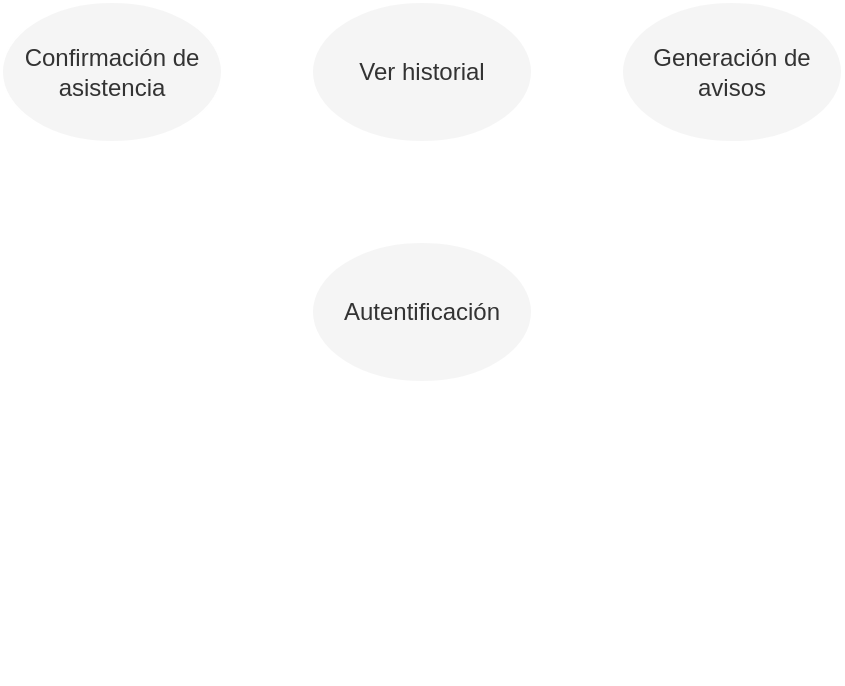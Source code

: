 <mxfile>
    <diagram id="nz8-MM2MCp1QpZ4u0frU" name="Page-1">
        <mxGraphModel dx="746" dy="328" grid="1" gridSize="10" guides="1" tooltips="1" connect="1" arrows="1" fold="1" page="1" pageScale="1" pageWidth="850" pageHeight="1100" math="0" shadow="0">
            <root>
                <mxCell id="0"/>
                <mxCell id="1" parent="0"/>
                <mxCell id="2" style="edgeStyle=none;html=1;exitX=0.5;exitY=0;exitDx=0;exitDy=0;exitPerimeter=0;entryX=0.5;entryY=1;entryDx=0;entryDy=0;fillColor=#f5f5f5;strokeColor=#FFFFFF;" edge="1" parent="1" source="3" target="7">
                    <mxGeometry relative="1" as="geometry"/>
                </mxCell>
                <mxCell id="3" value="Trabajador" style="shape=umlActor;verticalLabelPosition=bottom;verticalAlign=top;html=1;fillColor=none;fontColor=#FFFFFF;strokeColor=#FFFFFF;" vertex="1" parent="1">
                    <mxGeometry x="405" y="630" width="40" height="80" as="geometry"/>
                </mxCell>
                <mxCell id="4" style="edgeStyle=none;html=1;exitX=0.5;exitY=0;exitDx=0;exitDy=0;entryX=0.5;entryY=1;entryDx=0;entryDy=0;fillColor=#f5f5f5;strokeColor=#FFFFFF;" edge="1" parent="1" source="7" target="9">
                    <mxGeometry relative="1" as="geometry"/>
                </mxCell>
                <mxCell id="5" style="edgeStyle=none;html=1;exitX=0;exitY=0;exitDx=0;exitDy=0;entryX=0.5;entryY=1;entryDx=0;entryDy=0;fillColor=#f5f5f5;strokeColor=#FFFFFF;" edge="1" parent="1" source="7" target="8">
                    <mxGeometry relative="1" as="geometry"/>
                </mxCell>
                <mxCell id="6" style="edgeStyle=none;html=1;exitX=1;exitY=0;exitDx=0;exitDy=0;entryX=0.5;entryY=1;entryDx=0;entryDy=0;fillColor=#f5f5f5;strokeColor=#FFFFFF;" edge="1" parent="1" source="7" target="10">
                    <mxGeometry relative="1" as="geometry"/>
                </mxCell>
                <mxCell id="7" value="Autentificación" style="ellipse;whiteSpace=wrap;html=1;fillColor=#f5f5f5;fontColor=#333333;strokeColor=#FFFFFF;" vertex="1" parent="1">
                    <mxGeometry x="370" y="510" width="110" height="70" as="geometry"/>
                </mxCell>
                <mxCell id="8" value="Confirmación de asistencia" style="ellipse;whiteSpace=wrap;html=1;fillColor=#f5f5f5;fontColor=#333333;strokeColor=#FFFFFF;" vertex="1" parent="1">
                    <mxGeometry x="215" y="390" width="110" height="70" as="geometry"/>
                </mxCell>
                <mxCell id="9" value="Ver historial" style="ellipse;whiteSpace=wrap;html=1;fillColor=#f5f5f5;fontColor=#333333;strokeColor=#FFFFFF;" vertex="1" parent="1">
                    <mxGeometry x="370" y="390" width="110" height="70" as="geometry"/>
                </mxCell>
                <mxCell id="10" value="Generación de avisos" style="ellipse;whiteSpace=wrap;html=1;fillColor=#f5f5f5;fontColor=#333333;strokeColor=#FFFFFF;" vertex="1" parent="1">
                    <mxGeometry x="525" y="390" width="110" height="70" as="geometry"/>
                </mxCell>
            </root>
        </mxGraphModel>
    </diagram>
</mxfile>